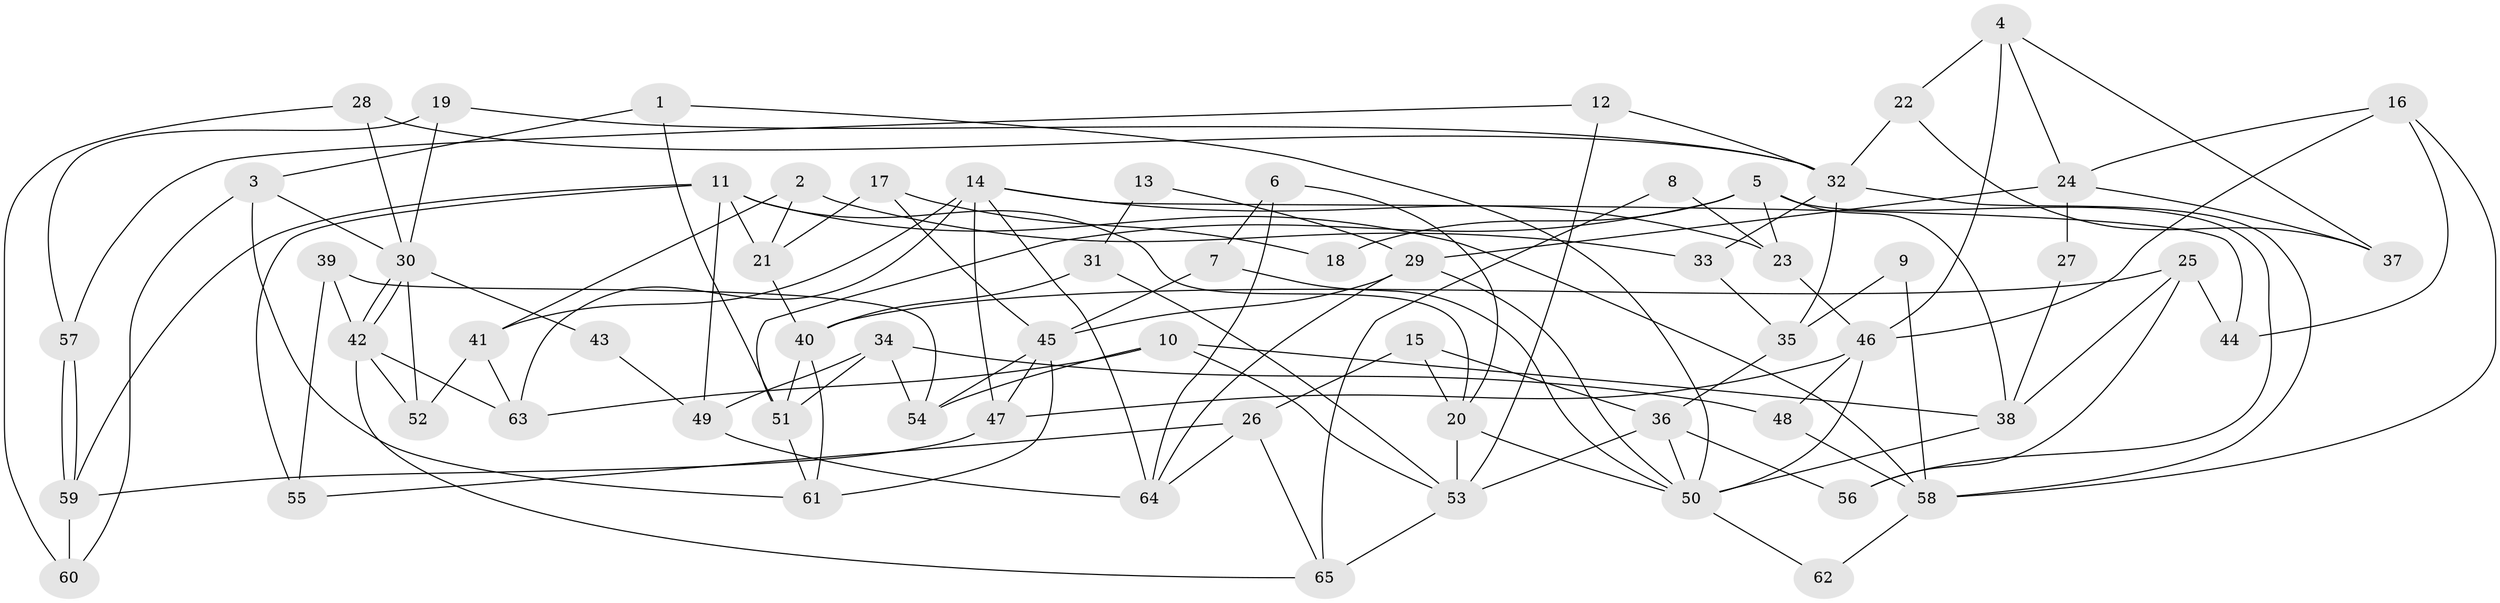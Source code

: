 // Generated by graph-tools (version 1.1) at 2025/50/03/09/25 03:50:13]
// undirected, 65 vertices, 130 edges
graph export_dot {
graph [start="1"]
  node [color=gray90,style=filled];
  1;
  2;
  3;
  4;
  5;
  6;
  7;
  8;
  9;
  10;
  11;
  12;
  13;
  14;
  15;
  16;
  17;
  18;
  19;
  20;
  21;
  22;
  23;
  24;
  25;
  26;
  27;
  28;
  29;
  30;
  31;
  32;
  33;
  34;
  35;
  36;
  37;
  38;
  39;
  40;
  41;
  42;
  43;
  44;
  45;
  46;
  47;
  48;
  49;
  50;
  51;
  52;
  53;
  54;
  55;
  56;
  57;
  58;
  59;
  60;
  61;
  62;
  63;
  64;
  65;
  1 -- 51;
  1 -- 3;
  1 -- 50;
  2 -- 33;
  2 -- 41;
  2 -- 21;
  3 -- 61;
  3 -- 30;
  3 -- 60;
  4 -- 46;
  4 -- 24;
  4 -- 22;
  4 -- 37;
  5 -- 51;
  5 -- 56;
  5 -- 18;
  5 -- 23;
  5 -- 38;
  6 -- 64;
  6 -- 7;
  6 -- 20;
  7 -- 45;
  7 -- 50;
  8 -- 23;
  8 -- 65;
  9 -- 58;
  9 -- 35;
  10 -- 53;
  10 -- 63;
  10 -- 38;
  10 -- 54;
  11 -- 20;
  11 -- 58;
  11 -- 21;
  11 -- 49;
  11 -- 55;
  11 -- 59;
  12 -- 32;
  12 -- 53;
  12 -- 57;
  13 -- 31;
  13 -- 29;
  14 -- 64;
  14 -- 23;
  14 -- 41;
  14 -- 44;
  14 -- 47;
  14 -- 63;
  15 -- 20;
  15 -- 36;
  15 -- 26;
  16 -- 44;
  16 -- 46;
  16 -- 24;
  16 -- 58;
  17 -- 45;
  17 -- 21;
  17 -- 18;
  19 -- 32;
  19 -- 57;
  19 -- 30;
  20 -- 50;
  20 -- 53;
  21 -- 40;
  22 -- 37;
  22 -- 32;
  23 -- 46;
  24 -- 29;
  24 -- 27;
  24 -- 37;
  25 -- 38;
  25 -- 40;
  25 -- 44;
  25 -- 56;
  26 -- 64;
  26 -- 55;
  26 -- 65;
  27 -- 38;
  28 -- 60;
  28 -- 30;
  28 -- 32;
  29 -- 45;
  29 -- 50;
  29 -- 64;
  30 -- 42;
  30 -- 42;
  30 -- 43;
  30 -- 52;
  31 -- 53;
  31 -- 40;
  32 -- 33;
  32 -- 35;
  32 -- 58;
  33 -- 35;
  34 -- 54;
  34 -- 48;
  34 -- 49;
  34 -- 51;
  35 -- 36;
  36 -- 53;
  36 -- 50;
  36 -- 56;
  38 -- 50;
  39 -- 42;
  39 -- 55;
  39 -- 54;
  40 -- 61;
  40 -- 51;
  41 -- 63;
  41 -- 52;
  42 -- 52;
  42 -- 63;
  42 -- 65;
  43 -- 49;
  45 -- 54;
  45 -- 47;
  45 -- 61;
  46 -- 47;
  46 -- 50;
  46 -- 48;
  47 -- 59;
  48 -- 58;
  49 -- 64;
  50 -- 62;
  51 -- 61;
  53 -- 65;
  57 -- 59;
  57 -- 59;
  58 -- 62;
  59 -- 60;
}
